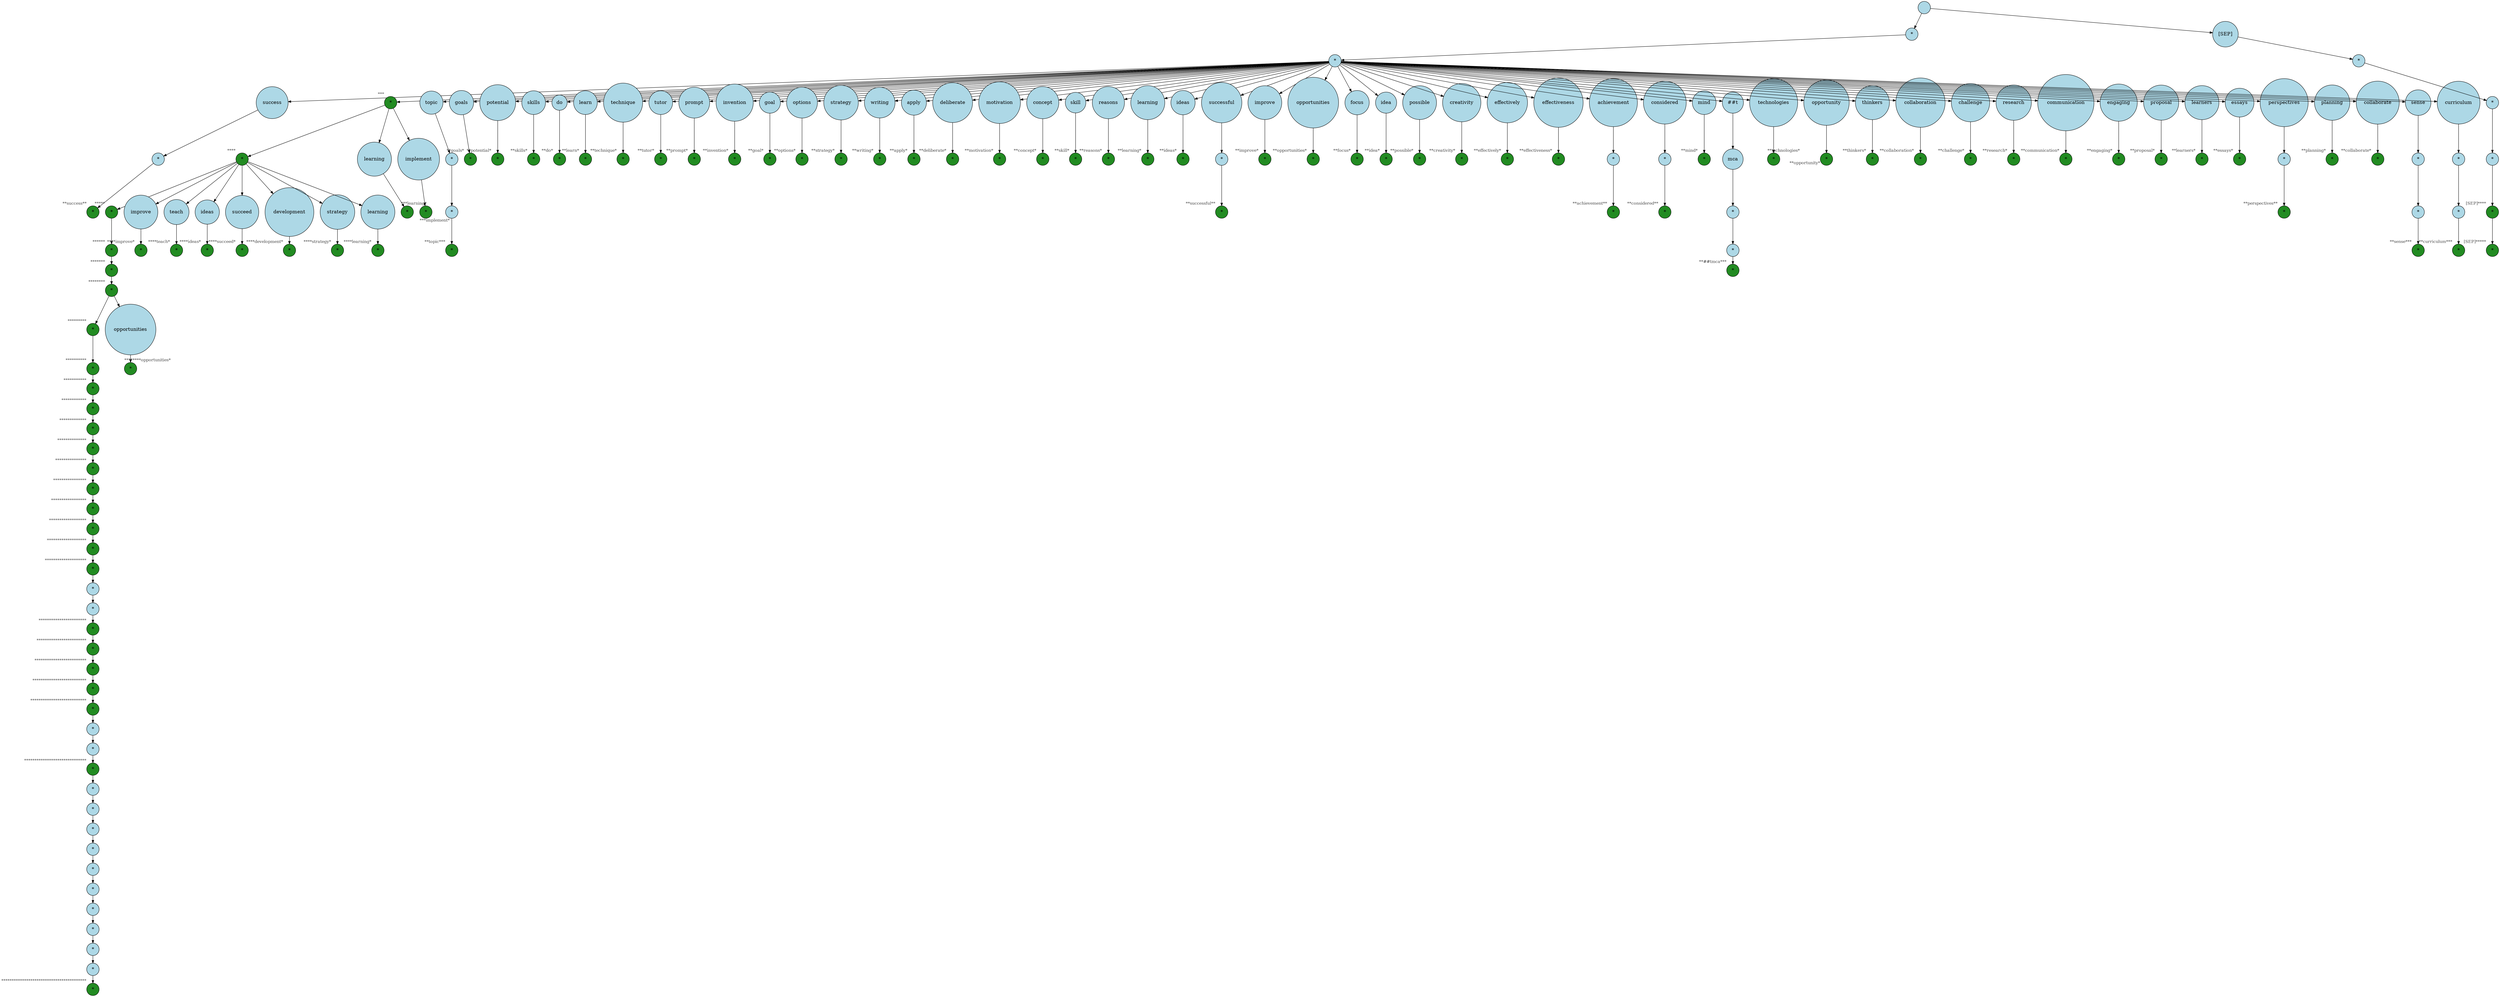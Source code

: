 digraph {
graph [
  nodesep=0.25,
  ranksep=0.3,
  splines=line
];
node [
  style=filled,
  fillcolor=lightblue,
  shape=circle
];
edge [
  arrowsize=0.8,
  color=black
];

94024784723152 [
  label=""
];
94024784762504 [
  label="*"
];
139870779446816 [
  label="*"
];
139877758369200 [
  label="success"
];
139877758368432 [
  label="*"
];
139877758367600 [
  label="*"
  xlabel=<<FONT COLOR="grey25" POINT-SIZE="12">**success**</FONT>>
  fillcolor="forestgreen"
  color="black"
];
139870779451568 [
  label="*"
  xlabel=<<FONT COLOR="grey25" POINT-SIZE="12">***</FONT>>
  fillcolor="forestgreen"
  color="black"
];
139870779453200 [
  label="*"
  xlabel=<<FONT COLOR="grey25" POINT-SIZE="12">****</FONT>>
  fillcolor="forestgreen"
  color="black"
];
139870779453104 [
  label="*"
  xlabel=<<FONT COLOR="grey25" POINT-SIZE="12">*****</FONT>>
  fillcolor="forestgreen"
  color="black"
];
139870779452288 [
  label="*"
  xlabel=<<FONT COLOR="grey25" POINT-SIZE="12">******</FONT>>
  fillcolor="forestgreen"
  color="black"
];
139870779452144 [
  label="*"
  xlabel=<<FONT COLOR="grey25" POINT-SIZE="12">*******</FONT>>
  fillcolor="forestgreen"
  color="black"
];
139877758362416 [
  label="*"
  xlabel=<<FONT COLOR="grey25" POINT-SIZE="12">********</FONT>>
  fillcolor="forestgreen"
  color="black"
];
139877758358192 [
  label="*"
  xlabel=<<FONT COLOR="grey25" POINT-SIZE="12">*********</FONT>>
  fillcolor="forestgreen"
  color="black"
];
139877758363312 [
  label="*"
  xlabel=<<FONT COLOR="grey25" POINT-SIZE="12">**********</FONT>>
  fillcolor="forestgreen"
  color="black"
];
139877758365104 [
  label="*"
  xlabel=<<FONT COLOR="grey25" POINT-SIZE="12">***********</FONT>>
  fillcolor="forestgreen"
  color="black"
];
139877758361392 [
  label="*"
  xlabel=<<FONT COLOR="grey25" POINT-SIZE="12">************</FONT>>
  fillcolor="forestgreen"
  color="black"
];
139877758355376 [
  label="*"
  xlabel=<<FONT COLOR="grey25" POINT-SIZE="12">*************</FONT>>
  fillcolor="forestgreen"
  color="black"
];
139877758362032 [
  label="*"
  xlabel=<<FONT COLOR="grey25" POINT-SIZE="12">**************</FONT>>
  fillcolor="forestgreen"
  color="black"
];
139877758362352 [
  label="*"
  xlabel=<<FONT COLOR="grey25" POINT-SIZE="12">***************</FONT>>
  fillcolor="forestgreen"
  color="black"
];
139877758363824 [
  label="*"
  xlabel=<<FONT COLOR="grey25" POINT-SIZE="12">****************</FONT>>
  fillcolor="forestgreen"
  color="black"
];
139877758366896 [
  label="*"
  xlabel=<<FONT COLOR="grey25" POINT-SIZE="12">*****************</FONT>>
  fillcolor="forestgreen"
  color="black"
];
139877758356080 [
  label="*"
  xlabel=<<FONT COLOR="grey25" POINT-SIZE="12">******************</FONT>>
  fillcolor="forestgreen"
  color="black"
];
139877758365296 [
  label="*"
  xlabel=<<FONT COLOR="grey25" POINT-SIZE="12">*******************</FONT>>
  fillcolor="forestgreen"
  color="black"
];
139877758357936 [
  label="*"
  xlabel=<<FONT COLOR="grey25" POINT-SIZE="12">********************</FONT>>
  fillcolor="forestgreen"
  color="black"
];
139877758357552 [
  label="*"
];
139877758357168 [
  label="*"
];
139877758358896 [
  label="*"
  xlabel=<<FONT COLOR="grey25" POINT-SIZE="12">***********************</FONT>>
  fillcolor="forestgreen"
  color="black"
];
139881494367248 [
  label="*"
  xlabel=<<FONT COLOR="grey25" POINT-SIZE="12">************************</FONT>>
  fillcolor="forestgreen"
  color="black"
];
139881494378688 [
  label="*"
  xlabel=<<FONT COLOR="grey25" POINT-SIZE="12">*************************</FONT>>
  fillcolor="forestgreen"
  color="black"
];
139881494371168 [
  label="*"
  xlabel=<<FONT COLOR="grey25" POINT-SIZE="12">**************************</FONT>>
  fillcolor="forestgreen"
  color="black"
];
139881494373008 [
  label="*"
  xlabel=<<FONT COLOR="grey25" POINT-SIZE="12">***************************</FONT>>
  fillcolor="forestgreen"
  color="black"
];
139881494369968 [
  label="*"
];
139881494365408 [
  label="*"
];
139881494373488 [
  label="*"
  xlabel=<<FONT COLOR="grey25" POINT-SIZE="12">******************************</FONT>>
  fillcolor="forestgreen"
  color="black"
];
139881494375568 [
  label="*"
];
139881494377088 [
  label="*"
];
139881494376128 [
  label="*"
];
139881494379168 [
  label="*"
];
139881494369888 [
  label="*"
];
139881494377968 [
  label="*"
];
139881494367008 [
  label="*"
];
139881494372608 [
  label="*"
];
139881494364288 [
  label="*"
];
139870490232272 [
  label="*"
];
139870490246384 [
  label="*"
  xlabel=<<FONT COLOR="grey25" POINT-SIZE="12">*****************************************</FONT>>
  fillcolor="forestgreen"
  color="black"
];
139877758359536 [
  label="opportunities"
];
139877758357360 [
  label="*"
  xlabel=<<FONT COLOR="grey25" POINT-SIZE="12">********opportunities*</FONT>>
  fillcolor="forestgreen"
  color="black"
];
139877758365744 [
  label="improve"
];
139877758359856 [
  label="*"
  xlabel=<<FONT COLOR="grey25" POINT-SIZE="12">****improve*</FONT>>
  fillcolor="forestgreen"
  color="black"
];
139877758360432 [
  label="teach"
];
139877758364144 [
  label="*"
  xlabel=<<FONT COLOR="grey25" POINT-SIZE="12">****teach*</FONT>>
  fillcolor="forestgreen"
  color="black"
];
139877758363888 [
  label="ideas"
];
139877758365040 [
  label="*"
  xlabel=<<FONT COLOR="grey25" POINT-SIZE="12">****ideas*</FONT>>
  fillcolor="forestgreen"
  color="black"
];
139877758360368 [
  label="succeed"
];
139877758367536 [
  label="*"
  xlabel=<<FONT COLOR="grey25" POINT-SIZE="12">****succeed*</FONT>>
  fillcolor="forestgreen"
  color="black"
];
139877758358576 [
  label="development"
];
139877758366768 [
  label="*"
  xlabel=<<FONT COLOR="grey25" POINT-SIZE="12">****development*</FONT>>
  fillcolor="forestgreen"
  color="black"
];
139877758362928 [
  label="strategy"
];
139877758366192 [
  label="*"
  xlabel=<<FONT COLOR="grey25" POINT-SIZE="12">****strategy*</FONT>>
  fillcolor="forestgreen"
  color="black"
];
139877758363248 [
  label="learning"
];
139877758366512 [
  label="*"
  xlabel=<<FONT COLOR="grey25" POINT-SIZE="12">****learning*</FONT>>
  fillcolor="forestgreen"
  color="black"
];
139877758357232 [
  label="learning"
];
139877758357424 [
  label="*"
  xlabel=<<FONT COLOR="grey25" POINT-SIZE="12">***learning*</FONT>>
  fillcolor="forestgreen"
  color="black"
];
139877758369584 [
  label="implement"
];
139877758366128 [
  label="*"
  xlabel=<<FONT COLOR="grey25" POINT-SIZE="12">***implement*</FONT>>
  fillcolor="forestgreen"
  color="black"
];
139870779452048 [
  label="topic"
];
139883798870832 [
  label="*"
];
139883798865328 [
  label="*"
];
139883798859632 [
  label="*"
  xlabel=<<FONT COLOR="grey25" POINT-SIZE="12">**topic***</FONT>>
  fillcolor="forestgreen"
  color="black"
];
139870779442496 [
  label="goals"
];
139881494765040 [
  label="*"
  xlabel=<<FONT COLOR="grey25" POINT-SIZE="12">**goals*</FONT>>
  fillcolor="forestgreen"
  color="black"
];
139881494761328 [
  label="potential"
];
139881494762864 [
  label="*"
  xlabel=<<FONT COLOR="grey25" POINT-SIZE="12">**potential*</FONT>>
  fillcolor="forestgreen"
  color="black"
];
139881494757616 [
  label="skills"
];
139881494758512 [
  label="*"
  xlabel=<<FONT COLOR="grey25" POINT-SIZE="12">**skills*</FONT>>
  fillcolor="forestgreen"
  color="black"
];
139870779444368 [
  label="do"
];
139870779444560 [
  label="*"
  xlabel=<<FONT COLOR="grey25" POINT-SIZE="12">**do*</FONT>>
  fillcolor="forestgreen"
  color="black"
];
139870779444512 [
  label="learn"
];
139881494770736 [
  label="*"
  xlabel=<<FONT COLOR="grey25" POINT-SIZE="12">**learn*</FONT>>
  fillcolor="forestgreen"
  color="black"
];
139881494764528 [
  label="technique"
];
139881494759472 [
  label="*"
  xlabel=<<FONT COLOR="grey25" POINT-SIZE="12">**technique*</FONT>>
  fillcolor="forestgreen"
  color="black"
];
139870779445664 [
  label="tutor"
];
139881494757744 [
  label="*"
  xlabel=<<FONT COLOR="grey25" POINT-SIZE="12">**tutor*</FONT>>
  fillcolor="forestgreen"
  color="black"
];
139881494767152 [
  label="prompt"
];
139881494768816 [
  label="*"
  xlabel=<<FONT COLOR="grey25" POINT-SIZE="12">**prompt*</FONT>>
  fillcolor="forestgreen"
  color="black"
];
139881494764784 [
  label="invention"
];
139881494767984 [
  label="*"
  xlabel=<<FONT COLOR="grey25" POINT-SIZE="12">**invention*</FONT>>
  fillcolor="forestgreen"
  color="black"
];
139870779451760 [
  label="goal"
];
139870779453296 [
  label="*"
  xlabel=<<FONT COLOR="grey25" POINT-SIZE="12">**goal*</FONT>>
  fillcolor="forestgreen"
  color="black"
];
139881494760240 [
  label="options"
];
139881494759792 [
  label="*"
  xlabel=<<FONT COLOR="grey25" POINT-SIZE="12">**options*</FONT>>
  fillcolor="forestgreen"
  color="black"
];
139881494768944 [
  label="strategy"
];
139881494763248 [
  label="*"
  xlabel=<<FONT COLOR="grey25" POINT-SIZE="12">**strategy*</FONT>>
  fillcolor="forestgreen"
  color="black"
];
139881494768688 [
  label="writing"
];
139881494761840 [
  label="*"
  xlabel=<<FONT COLOR="grey25" POINT-SIZE="12">**writing*</FONT>>
  fillcolor="forestgreen"
  color="black"
];
139881494805600 [
  label="apply"
];
139881494759280 [
  label="*"
  xlabel=<<FONT COLOR="grey25" POINT-SIZE="12">**apply*</FONT>>
  fillcolor="forestgreen"
  color="black"
];
139881494763888 [
  label="deliberate"
];
139881494771312 [
  label="*"
  xlabel=<<FONT COLOR="grey25" POINT-SIZE="12">**deliberate*</FONT>>
  fillcolor="forestgreen"
  color="black"
];
139881494764208 [
  label="motivation"
];
139881494772720 [
  label="*"
  xlabel=<<FONT COLOR="grey25" POINT-SIZE="12">**motivation*</FONT>>
  fillcolor="forestgreen"
  color="black"
];
139881494761456 [
  label="concept"
];
139881494766064 [
  label="*"
  xlabel=<<FONT COLOR="grey25" POINT-SIZE="12">**concept*</FONT>>
  fillcolor="forestgreen"
  color="black"
];
139881494802576 [
  label="skill"
];
139881494769456 [
  label="*"
  xlabel=<<FONT COLOR="grey25" POINT-SIZE="12">**skill*</FONT>>
  fillcolor="forestgreen"
  color="black"
];
139881494773040 [
  label="reasons"
];
139881494766896 [
  label="*"
  xlabel=<<FONT COLOR="grey25" POINT-SIZE="12">**reasons*</FONT>>
  fillcolor="forestgreen"
  color="black"
];
139881494769200 [
  label="learning"
];
139881494771056 [
  label="*"
  xlabel=<<FONT COLOR="grey25" POINT-SIZE="12">**learning*</FONT>>
  fillcolor="forestgreen"
  color="black"
];
139881494803776 [
  label="ideas"
];
139881494762800 [
  label="*"
  xlabel=<<FONT COLOR="grey25" POINT-SIZE="12">**ideas*</FONT>>
  fillcolor="forestgreen"
  color="black"
];
139881494771504 [
  label="successful"
];
139881494770928 [
  label="*"
];
139881494763760 [
  label="*"
  xlabel=<<FONT COLOR="grey25" POINT-SIZE="12">**successful**</FONT>>
  fillcolor="forestgreen"
  color="black"
];
139881494766768 [
  label="improve"
];
139881494757808 [
  label="*"
  xlabel=<<FONT COLOR="grey25" POINT-SIZE="12">**improve*</FONT>>
  fillcolor="forestgreen"
  color="black"
];
139881494763184 [
  label="opportunities"
];
139881494771376 [
  label="*"
  xlabel=<<FONT COLOR="grey25" POINT-SIZE="12">**opportunities*</FONT>>
  fillcolor="forestgreen"
  color="black"
];
139881494804880 [
  label="focus"
];
139881494770480 [
  label="*"
  xlabel=<<FONT COLOR="grey25" POINT-SIZE="12">**focus*</FONT>>
  fillcolor="forestgreen"
  color="black"
];
139881494805120 [
  label="idea"
];
139881494805408 [
  label="*"
  xlabel=<<FONT COLOR="grey25" POINT-SIZE="12">**idea*</FONT>>
  fillcolor="forestgreen"
  color="black"
];
139881494771888 [
  label="possible"
];
139881494762288 [
  label="*"
  xlabel=<<FONT COLOR="grey25" POINT-SIZE="12">**possible*</FONT>>
  fillcolor="forestgreen"
  color="black"
];
139881494758896 [
  label="creativity"
];
139881494771120 [
  label="*"
  xlabel=<<FONT COLOR="grey25" POINT-SIZE="12">**creativity*</FONT>>
  fillcolor="forestgreen"
  color="black"
];
139881494760496 [
  label="effectively"
];
139881494763440 [
  label="*"
  xlabel=<<FONT COLOR="grey25" POINT-SIZE="12">**effectively*</FONT>>
  fillcolor="forestgreen"
  color="black"
];
139881494764400 [
  label="effectiveness"
];
139881494758384 [
  label="*"
  xlabel=<<FONT COLOR="grey25" POINT-SIZE="12">**effectiveness*</FONT>>
  fillcolor="forestgreen"
  color="black"
];
139881494763696 [
  label="achievement"
];
139881494761200 [
  label="*"
];
139881494766512 [
  label="*"
  xlabel=<<FONT COLOR="grey25" POINT-SIZE="12">**achievement**</FONT>>
  fillcolor="forestgreen"
  color="black"
];
139881494763952 [
  label="considered"
];
139881494760816 [
  label="*"
];
139881494767216 [
  label="*"
  xlabel=<<FONT COLOR="grey25" POINT-SIZE="12">**considered**</FONT>>
  fillcolor="forestgreen"
  color="black"
];
139881494795424 [
  label="mind"
];
139881494794512 [
  label="*"
  xlabel=<<FONT COLOR="grey25" POINT-SIZE="12">**mind*</FONT>>
  fillcolor="forestgreen"
  color="black"
];
139881494793744 [
  label="##t"
];
139881494758448 [
  label="mca"
];
139881494757936 [
  label="*"
];
139881494763056 [
  label="*"
];
139881494761136 [
  label="*"
  xlabel=<<FONT COLOR="grey25" POINT-SIZE="12">**##tmca***</FONT>>
  fillcolor="forestgreen"
  color="black"
];
139881494758256 [
  label="technologies"
];
139881494757424 [
  label="*"
  xlabel=<<FONT COLOR="grey25" POINT-SIZE="12">**technologies*</FONT>>
  fillcolor="forestgreen"
  color="black"
];
139881494766640 [
  label="opportunity"
];
139881494767664 [
  label="*"
  xlabel=<<FONT COLOR="grey25" POINT-SIZE="12">**opportunity*</FONT>>
  fillcolor="forestgreen"
  color="black"
];
139881494764336 [
  label="thinkers"
];
139881494761584 [
  label="*"
  xlabel=<<FONT COLOR="grey25" POINT-SIZE="12">**thinkers*</FONT>>
  fillcolor="forestgreen"
  color="black"
];
139881494763568 [
  label="collaboration"
];
139881494765104 [
  label="*"
  xlabel=<<FONT COLOR="grey25" POINT-SIZE="12">**collaboration*</FONT>>
  fillcolor="forestgreen"
  color="black"
];
139881494757872 [
  label="challenge"
];
139881494760176 [
  label="*"
  xlabel=<<FONT COLOR="grey25" POINT-SIZE="12">**challenge*</FONT>>
  fillcolor="forestgreen"
  color="black"
];
139881494772528 [
  label="research"
];
139881494765232 [
  label="*"
  xlabel=<<FONT COLOR="grey25" POINT-SIZE="12">**research*</FONT>>
  fillcolor="forestgreen"
  color="black"
];
139881494769328 [
  label="communication"
];
139881494770416 [
  label="*"
  xlabel=<<FONT COLOR="grey25" POINT-SIZE="12">**communication*</FONT>>
  fillcolor="forestgreen"
  color="black"
];
139881494766704 [
  label="engaging"
];
139885676585648 [
  label="*"
  xlabel=<<FONT COLOR="grey25" POINT-SIZE="12">**engaging*</FONT>>
  fillcolor="forestgreen"
  color="black"
];
139885676585584 [
  label="proposal"
];
139885676583088 [
  label="*"
  xlabel=<<FONT COLOR="grey25" POINT-SIZE="12">**proposal*</FONT>>
  fillcolor="forestgreen"
  color="black"
];
139885676588592 [
  label="learners"
];
139885676584688 [
  label="*"
  xlabel=<<FONT COLOR="grey25" POINT-SIZE="12">**learners*</FONT>>
  fillcolor="forestgreen"
  color="black"
];
139885676585264 [
  label="essays"
];
139881862355056 [
  label="*"
  xlabel=<<FONT COLOR="grey25" POINT-SIZE="12">**essays*</FONT>>
  fillcolor="forestgreen"
  color="black"
];
139881862355184 [
  label="perspectives"
];
139881862364336 [
  label="*"
];
139881862359728 [
  label="*"
  xlabel=<<FONT COLOR="grey25" POINT-SIZE="12">**perspectives**</FONT>>
  fillcolor="forestgreen"
  color="black"
];
139881862350064 [
  label="planning"
];
139881862357488 [
  label="*"
  xlabel=<<FONT COLOR="grey25" POINT-SIZE="12">**planning*</FONT>>
  fillcolor="forestgreen"
  color="black"
];
139881862351280 [
  label="collaborate"
];
139881862350832 [
  label="*"
  xlabel=<<FONT COLOR="grey25" POINT-SIZE="12">**collaborate*</FONT>>
  fillcolor="forestgreen"
  color="black"
];
139881494800224 [
  label="sense"
];
139881862358768 [
  label="*"
];
139881862361648 [
  label="*"
];
139881862350768 [
  label="*"
  xlabel=<<FONT COLOR="grey25" POINT-SIZE="12">**sense***</FONT>>
  fillcolor="forestgreen"
  color="black"
];
139881862362672 [
  label="curriculum"
];
139881862356144 [
  label="*"
];
139881862360240 [
  label="*"
];
139881862362800 [
  label="*"
  xlabel=<<FONT COLOR="grey25" POINT-SIZE="12">**curriculum***</FONT>>
  fillcolor="forestgreen"
  color="black"
];
139870780708864 [
  label="[SEP]"
];
139881494594688 [
  label="*"
];
139881494594880 [
  label="*"
];
139881862356528 [
  label="*"
];
139881862359152 [
  label="*"
  xlabel=<<FONT COLOR="grey25" POINT-SIZE="12">[SEP]****</FONT>>
  fillcolor="forestgreen"
  color="black"
];
139881862360816 [
  label="*"
  xlabel=<<FONT COLOR="grey25" POINT-SIZE="12">[SEP]*****</FONT>>
  fillcolor="forestgreen"
  color="black"
];
139877758368432 -> 139877758367600 [

];
139877758369200 -> 139877758368432 [

];
139870779446816 -> 139877758369200 [

];
139870490232272 -> 139870490246384 [

];
139881494364288 -> 139870490232272 [

];
139881494372608 -> 139881494364288 [

];
139881494367008 -> 139881494372608 [

];
139881494377968 -> 139881494367008 [

];
139881494369888 -> 139881494377968 [

];
139881494379168 -> 139881494369888 [

];
139881494376128 -> 139881494379168 [

];
139881494377088 -> 139881494376128 [

];
139881494375568 -> 139881494377088 [

];
139881494373488 -> 139881494375568 [

];
139881494365408 -> 139881494373488 [

];
139881494369968 -> 139881494365408 [

];
139881494373008 -> 139881494369968 [

];
139881494371168 -> 139881494373008 [

];
139881494378688 -> 139881494371168 [

];
139881494367248 -> 139881494378688 [

];
139877758358896 -> 139881494367248 [

];
139877758357168 -> 139877758358896 [

];
139877758357552 -> 139877758357168 [

];
139877758357936 -> 139877758357552 [

];
139877758365296 -> 139877758357936 [

];
139877758356080 -> 139877758365296 [

];
139877758366896 -> 139877758356080 [

];
139877758363824 -> 139877758366896 [

];
139877758362352 -> 139877758363824 [

];
139877758362032 -> 139877758362352 [

];
139877758355376 -> 139877758362032 [

];
139877758361392 -> 139877758355376 [

];
139877758365104 -> 139877758361392 [

];
139877758363312 -> 139877758365104 [

];
139877758358192 -> 139877758363312 [

];
139877758362416 -> 139877758358192 [

];
139877758359536 -> 139877758357360 [

];
139877758362416 -> 139877758359536 [

];
139870779452144 -> 139877758362416 [

];
139870779452288 -> 139870779452144 [

];
139870779453104 -> 139870779452288 [

];
139870779453200 -> 139870779453104 [

];
139877758365744 -> 139877758359856 [

];
139870779453200 -> 139877758365744 [

];
139877758360432 -> 139877758364144 [

];
139870779453200 -> 139877758360432 [

];
139877758363888 -> 139877758365040 [

];
139870779453200 -> 139877758363888 [

];
139877758360368 -> 139877758367536 [

];
139870779453200 -> 139877758360368 [

];
139877758358576 -> 139877758366768 [

];
139870779453200 -> 139877758358576 [

];
139877758362928 -> 139877758366192 [

];
139870779453200 -> 139877758362928 [

];
139877758363248 -> 139877758366512 [

];
139870779453200 -> 139877758363248 [

];
139870779451568 -> 139870779453200 [

];
139877758357232 -> 139877758357424 [

];
139870779451568 -> 139877758357232 [

];
139877758369584 -> 139877758366128 [

];
139870779451568 -> 139877758369584 [

];
139870779446816 -> 139870779451568 [

];
139883798865328 -> 139883798859632 [

];
139883798870832 -> 139883798865328 [

];
139870779452048 -> 139883798870832 [

];
139870779446816 -> 139870779452048 [

];
139870779442496 -> 139881494765040 [

];
139870779446816 -> 139870779442496 [

];
139881494761328 -> 139881494762864 [

];
139870779446816 -> 139881494761328 [

];
139881494757616 -> 139881494758512 [

];
139870779446816 -> 139881494757616 [

];
139870779444368 -> 139870779444560 [

];
139870779446816 -> 139870779444368 [

];
139870779444512 -> 139881494770736 [

];
139870779446816 -> 139870779444512 [

];
139881494764528 -> 139881494759472 [

];
139870779446816 -> 139881494764528 [

];
139870779445664 -> 139881494757744 [

];
139870779446816 -> 139870779445664 [

];
139881494767152 -> 139881494768816 [

];
139870779446816 -> 139881494767152 [

];
139881494764784 -> 139881494767984 [

];
139870779446816 -> 139881494764784 [

];
139870779451760 -> 139870779453296 [

];
139870779446816 -> 139870779451760 [

];
139881494760240 -> 139881494759792 [

];
139870779446816 -> 139881494760240 [

];
139881494768944 -> 139881494763248 [

];
139870779446816 -> 139881494768944 [

];
139881494768688 -> 139881494761840 [

];
139870779446816 -> 139881494768688 [

];
139881494805600 -> 139881494759280 [

];
139870779446816 -> 139881494805600 [

];
139881494763888 -> 139881494771312 [

];
139870779446816 -> 139881494763888 [

];
139881494764208 -> 139881494772720 [

];
139870779446816 -> 139881494764208 [

];
139881494761456 -> 139881494766064 [

];
139870779446816 -> 139881494761456 [

];
139881494802576 -> 139881494769456 [

];
139870779446816 -> 139881494802576 [

];
139881494773040 -> 139881494766896 [

];
139870779446816 -> 139881494773040 [

];
139881494769200 -> 139881494771056 [

];
139870779446816 -> 139881494769200 [

];
139881494803776 -> 139881494762800 [

];
139870779446816 -> 139881494803776 [

];
139881494770928 -> 139881494763760 [

];
139881494771504 -> 139881494770928 [

];
139870779446816 -> 139881494771504 [

];
139881494766768 -> 139881494757808 [

];
139870779446816 -> 139881494766768 [

];
139881494763184 -> 139881494771376 [

];
139870779446816 -> 139881494763184 [

];
139881494804880 -> 139881494770480 [

];
139870779446816 -> 139881494804880 [

];
139881494805120 -> 139881494805408 [

];
139870779446816 -> 139881494805120 [

];
139881494771888 -> 139881494762288 [

];
139870779446816 -> 139881494771888 [

];
139881494758896 -> 139881494771120 [

];
139870779446816 -> 139881494758896 [

];
139881494760496 -> 139881494763440 [

];
139870779446816 -> 139881494760496 [

];
139881494764400 -> 139881494758384 [

];
139870779446816 -> 139881494764400 [

];
139881494761200 -> 139881494766512 [

];
139881494763696 -> 139881494761200 [

];
139870779446816 -> 139881494763696 [

];
139881494760816 -> 139881494767216 [

];
139881494763952 -> 139881494760816 [

];
139870779446816 -> 139881494763952 [

];
139881494795424 -> 139881494794512 [

];
139870779446816 -> 139881494795424 [

];
139881494763056 -> 139881494761136 [

];
139881494757936 -> 139881494763056 [

];
139881494758448 -> 139881494757936 [

];
139881494793744 -> 139881494758448 [

];
139870779446816 -> 139881494793744 [

];
139881494758256 -> 139881494757424 [

];
139870779446816 -> 139881494758256 [

];
139881494766640 -> 139881494767664 [

];
139870779446816 -> 139881494766640 [

];
139881494764336 -> 139881494761584 [

];
139870779446816 -> 139881494764336 [

];
139881494763568 -> 139881494765104 [

];
139870779446816 -> 139881494763568 [

];
139881494757872 -> 139881494760176 [

];
139870779446816 -> 139881494757872 [

];
139881494772528 -> 139881494765232 [

];
139870779446816 -> 139881494772528 [

];
139881494769328 -> 139881494770416 [

];
139870779446816 -> 139881494769328 [

];
139881494766704 -> 139885676585648 [

];
139870779446816 -> 139881494766704 [

];
139885676585584 -> 139885676583088 [

];
139870779446816 -> 139885676585584 [

];
139885676588592 -> 139885676584688 [

];
139870779446816 -> 139885676588592 [

];
139885676585264 -> 139881862355056 [

];
139870779446816 -> 139885676585264 [

];
139881862364336 -> 139881862359728 [

];
139881862355184 -> 139881862364336 [

];
139870779446816 -> 139881862355184 [

];
139881862350064 -> 139881862357488 [

];
139870779446816 -> 139881862350064 [

];
139881862351280 -> 139881862350832 [

];
139870779446816 -> 139881862351280 [

];
139881862361648 -> 139881862350768 [

];
139881862358768 -> 139881862361648 [

];
139881494800224 -> 139881862358768 [

];
139870779446816 -> 139881494800224 [

];
139881862360240 -> 139881862362800 [

];
139881862356144 -> 139881862360240 [

];
139881862362672 -> 139881862356144 [

];
139870779446816 -> 139881862362672 [

];
94024784762504 -> 139870779446816 [

];
94024784723152 -> 94024784762504 [

];
139881862359152 -> 139881862360816 [

];
139881862356528 -> 139881862359152 [

];
139881494594880 -> 139881862356528 [

];
139881494594688 -> 139881494594880 [

];
139870780708864 -> 139881494594688 [

];
94024784723152 -> 139870780708864 [

];
}